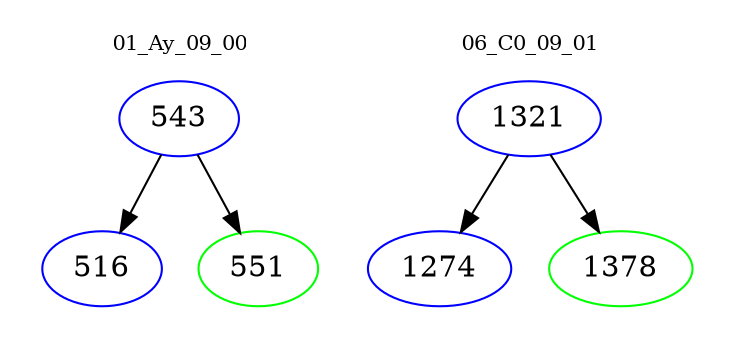 digraph{
subgraph cluster_0 {
color = white
label = "01_Ay_09_00";
fontsize=10;
T0_543 [label="543", color="blue"]
T0_543 -> T0_516 [color="black"]
T0_516 [label="516", color="blue"]
T0_543 -> T0_551 [color="black"]
T0_551 [label="551", color="green"]
}
subgraph cluster_1 {
color = white
label = "06_C0_09_01";
fontsize=10;
T1_1321 [label="1321", color="blue"]
T1_1321 -> T1_1274 [color="black"]
T1_1274 [label="1274", color="blue"]
T1_1321 -> T1_1378 [color="black"]
T1_1378 [label="1378", color="green"]
}
}
